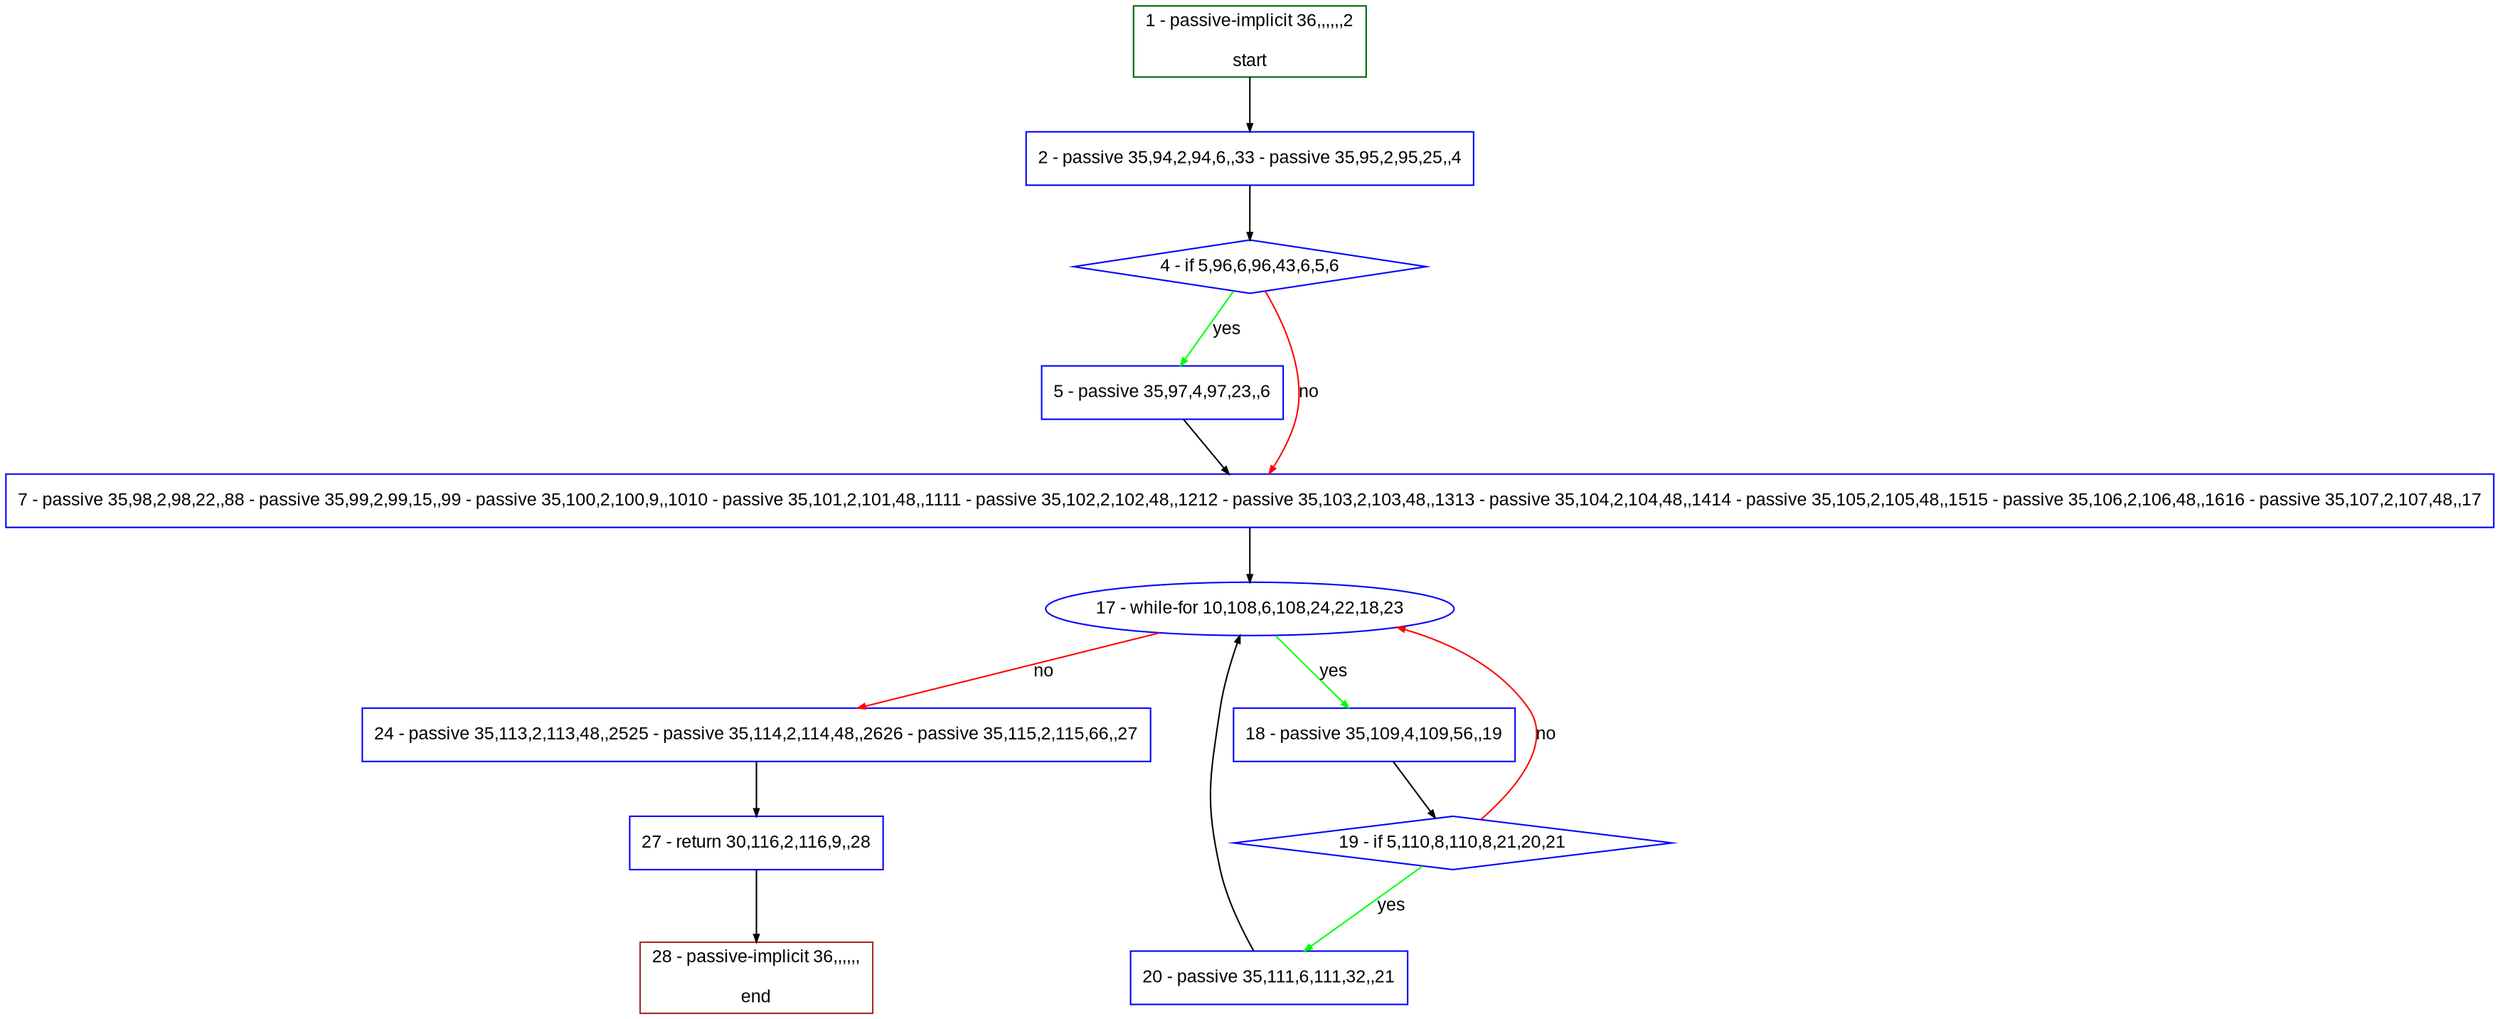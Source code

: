 digraph "" {
  graph [pack="true", label="", fontsize="12", packmode="clust", fontname="Arial", fillcolor="#FFFFCC", bgcolor="white", style="rounded,filled", compound="true"];
  node [node_initialized="no", label="", color="grey", fontsize="12", fillcolor="white", fontname="Arial", style="filled", shape="rectangle", compound="true", fixedsize="false"];
  edge [fontcolor="black", arrowhead="normal", arrowtail="none", arrowsize="0.5", ltail="", label="", color="black", fontsize="12", lhead="", fontname="Arial", dir="forward", compound="true"];
  __N1 [label="2 - passive 35,94,2,94,6,,33 - passive 35,95,2,95,25,,4", color="#0000ff", fillcolor="#ffffff", style="filled", shape="box"];
  __N2 [label="1 - passive-implicit 36,,,,,,2\n\nstart", color="#006400", fillcolor="#ffffff", style="filled", shape="box"];
  __N3 [label="4 - if 5,96,6,96,43,6,5,6", color="#0000ff", fillcolor="#ffffff", style="filled", shape="diamond"];
  __N4 [label="5 - passive 35,97,4,97,23,,6", color="#0000ff", fillcolor="#ffffff", style="filled", shape="box"];
  __N5 [label="7 - passive 35,98,2,98,22,,88 - passive 35,99,2,99,15,,99 - passive 35,100,2,100,9,,1010 - passive 35,101,2,101,48,,1111 - passive 35,102,2,102,48,,1212 - passive 35,103,2,103,48,,1313 - passive 35,104,2,104,48,,1414 - passive 35,105,2,105,48,,1515 - passive 35,106,2,106,48,,1616 - passive 35,107,2,107,48,,17", color="#0000ff", fillcolor="#ffffff", style="filled", shape="box"];
  __N6 [label="17 - while-for 10,108,6,108,24,22,18,23", color="#0000ff", fillcolor="#ffffff", style="filled", shape="oval"];
  __N7 [label="18 - passive 35,109,4,109,56,,19", color="#0000ff", fillcolor="#ffffff", style="filled", shape="box"];
  __N8 [label="24 - passive 35,113,2,113,48,,2525 - passive 35,114,2,114,48,,2626 - passive 35,115,2,115,66,,27", color="#0000ff", fillcolor="#ffffff", style="filled", shape="box"];
  __N9 [label="19 - if 5,110,8,110,8,21,20,21", color="#0000ff", fillcolor="#ffffff", style="filled", shape="diamond"];
  __N10 [label="20 - passive 35,111,6,111,32,,21", color="#0000ff", fillcolor="#ffffff", style="filled", shape="box"];
  __N11 [label="27 - return 30,116,2,116,9,,28", color="#0000ff", fillcolor="#ffffff", style="filled", shape="box"];
  __N12 [label="28 - passive-implicit 36,,,,,,\n\nend", color="#a52a2a", fillcolor="#ffffff", style="filled", shape="box"];
  __N2 -> __N1 [arrowhead="normal", arrowtail="none", color="#000000", label="", dir="forward"];
  __N1 -> __N3 [arrowhead="normal", arrowtail="none", color="#000000", label="", dir="forward"];
  __N3 -> __N4 [arrowhead="normal", arrowtail="none", color="#00ff00", label="yes", dir="forward"];
  __N3 -> __N5 [arrowhead="normal", arrowtail="none", color="#ff0000", label="no", dir="forward"];
  __N4 -> __N5 [arrowhead="normal", arrowtail="none", color="#000000", label="", dir="forward"];
  __N5 -> __N6 [arrowhead="normal", arrowtail="none", color="#000000", label="", dir="forward"];
  __N6 -> __N7 [arrowhead="normal", arrowtail="none", color="#00ff00", label="yes", dir="forward"];
  __N6 -> __N8 [arrowhead="normal", arrowtail="none", color="#ff0000", label="no", dir="forward"];
  __N7 -> __N9 [arrowhead="normal", arrowtail="none", color="#000000", label="", dir="forward"];
  __N9 -> __N6 [arrowhead="normal", arrowtail="none", color="#ff0000", label="no", dir="forward"];
  __N9 -> __N10 [arrowhead="normal", arrowtail="none", color="#00ff00", label="yes", dir="forward"];
  __N10 -> __N6 [arrowhead="normal", arrowtail="none", color="#000000", label="", dir="forward"];
  __N8 -> __N11 [arrowhead="normal", arrowtail="none", color="#000000", label="", dir="forward"];
  __N11 -> __N12 [arrowhead="normal", arrowtail="none", color="#000000", label="", dir="forward"];
}
